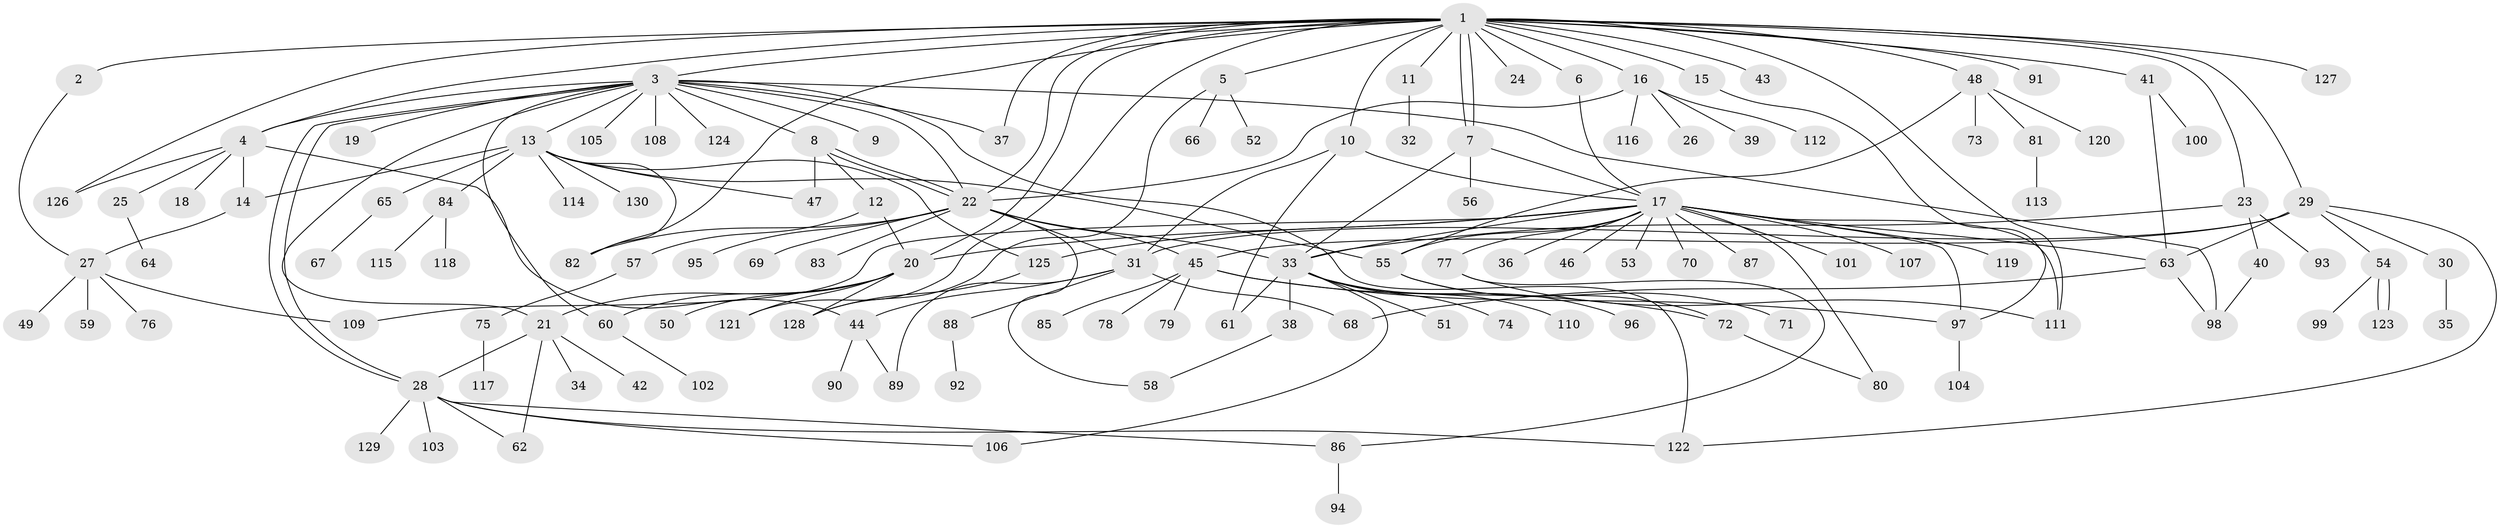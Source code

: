 // coarse degree distribution, {25: 0.009708737864077669, 2: 0.14563106796116504, 14: 0.009708737864077669, 7: 0.019417475728155338, 5: 0.07766990291262135, 20: 0.009708737864077669, 1: 0.5533980582524272, 3: 0.0970873786407767, 10: 0.02912621359223301, 4: 0.019417475728155338, 16: 0.009708737864077669, 8: 0.009708737864077669, 6: 0.009708737864077669}
// Generated by graph-tools (version 1.1) at 2025/41/03/06/25 10:41:49]
// undirected, 130 vertices, 184 edges
graph export_dot {
graph [start="1"]
  node [color=gray90,style=filled];
  1;
  2;
  3;
  4;
  5;
  6;
  7;
  8;
  9;
  10;
  11;
  12;
  13;
  14;
  15;
  16;
  17;
  18;
  19;
  20;
  21;
  22;
  23;
  24;
  25;
  26;
  27;
  28;
  29;
  30;
  31;
  32;
  33;
  34;
  35;
  36;
  37;
  38;
  39;
  40;
  41;
  42;
  43;
  44;
  45;
  46;
  47;
  48;
  49;
  50;
  51;
  52;
  53;
  54;
  55;
  56;
  57;
  58;
  59;
  60;
  61;
  62;
  63;
  64;
  65;
  66;
  67;
  68;
  69;
  70;
  71;
  72;
  73;
  74;
  75;
  76;
  77;
  78;
  79;
  80;
  81;
  82;
  83;
  84;
  85;
  86;
  87;
  88;
  89;
  90;
  91;
  92;
  93;
  94;
  95;
  96;
  97;
  98;
  99;
  100;
  101;
  102;
  103;
  104;
  105;
  106;
  107;
  108;
  109;
  110;
  111;
  112;
  113;
  114;
  115;
  116;
  117;
  118;
  119;
  120;
  121;
  122;
  123;
  124;
  125;
  126;
  127;
  128;
  129;
  130;
  1 -- 2;
  1 -- 3;
  1 -- 4;
  1 -- 5;
  1 -- 6;
  1 -- 7;
  1 -- 7;
  1 -- 10;
  1 -- 11;
  1 -- 15;
  1 -- 16;
  1 -- 20;
  1 -- 22;
  1 -- 23;
  1 -- 24;
  1 -- 29;
  1 -- 37;
  1 -- 41;
  1 -- 43;
  1 -- 48;
  1 -- 82;
  1 -- 91;
  1 -- 111;
  1 -- 121;
  1 -- 126;
  1 -- 127;
  2 -- 27;
  3 -- 4;
  3 -- 8;
  3 -- 9;
  3 -- 13;
  3 -- 19;
  3 -- 21;
  3 -- 22;
  3 -- 28;
  3 -- 28;
  3 -- 37;
  3 -- 60;
  3 -- 98;
  3 -- 105;
  3 -- 108;
  3 -- 122;
  3 -- 124;
  4 -- 14;
  4 -- 18;
  4 -- 25;
  4 -- 44;
  4 -- 126;
  5 -- 52;
  5 -- 66;
  5 -- 128;
  6 -- 17;
  7 -- 17;
  7 -- 33;
  7 -- 56;
  8 -- 12;
  8 -- 22;
  8 -- 22;
  8 -- 47;
  10 -- 17;
  10 -- 31;
  10 -- 61;
  11 -- 32;
  12 -- 20;
  12 -- 57;
  13 -- 14;
  13 -- 47;
  13 -- 55;
  13 -- 65;
  13 -- 82;
  13 -- 84;
  13 -- 114;
  13 -- 125;
  13 -- 130;
  14 -- 27;
  15 -- 97;
  16 -- 22;
  16 -- 26;
  16 -- 39;
  16 -- 112;
  16 -- 116;
  17 -- 20;
  17 -- 33;
  17 -- 36;
  17 -- 46;
  17 -- 53;
  17 -- 55;
  17 -- 63;
  17 -- 70;
  17 -- 77;
  17 -- 80;
  17 -- 87;
  17 -- 97;
  17 -- 101;
  17 -- 107;
  17 -- 109;
  17 -- 111;
  17 -- 119;
  17 -- 125;
  20 -- 21;
  20 -- 50;
  20 -- 60;
  20 -- 121;
  20 -- 128;
  21 -- 28;
  21 -- 34;
  21 -- 42;
  21 -- 62;
  22 -- 31;
  22 -- 33;
  22 -- 45;
  22 -- 58;
  22 -- 69;
  22 -- 82;
  22 -- 83;
  22 -- 95;
  23 -- 33;
  23 -- 40;
  23 -- 93;
  25 -- 64;
  27 -- 49;
  27 -- 59;
  27 -- 76;
  27 -- 109;
  28 -- 62;
  28 -- 86;
  28 -- 103;
  28 -- 106;
  28 -- 122;
  28 -- 129;
  29 -- 30;
  29 -- 31;
  29 -- 45;
  29 -- 54;
  29 -- 63;
  29 -- 122;
  30 -- 35;
  31 -- 44;
  31 -- 68;
  31 -- 88;
  31 -- 89;
  33 -- 38;
  33 -- 51;
  33 -- 61;
  33 -- 74;
  33 -- 96;
  33 -- 106;
  33 -- 110;
  38 -- 58;
  40 -- 98;
  41 -- 63;
  41 -- 100;
  44 -- 89;
  44 -- 90;
  45 -- 72;
  45 -- 78;
  45 -- 79;
  45 -- 85;
  45 -- 97;
  48 -- 55;
  48 -- 73;
  48 -- 81;
  48 -- 120;
  54 -- 99;
  54 -- 123;
  54 -- 123;
  55 -- 71;
  55 -- 72;
  57 -- 75;
  60 -- 102;
  63 -- 68;
  63 -- 98;
  65 -- 67;
  72 -- 80;
  75 -- 117;
  77 -- 86;
  77 -- 111;
  81 -- 113;
  84 -- 115;
  84 -- 118;
  86 -- 94;
  88 -- 92;
  97 -- 104;
  125 -- 128;
}
